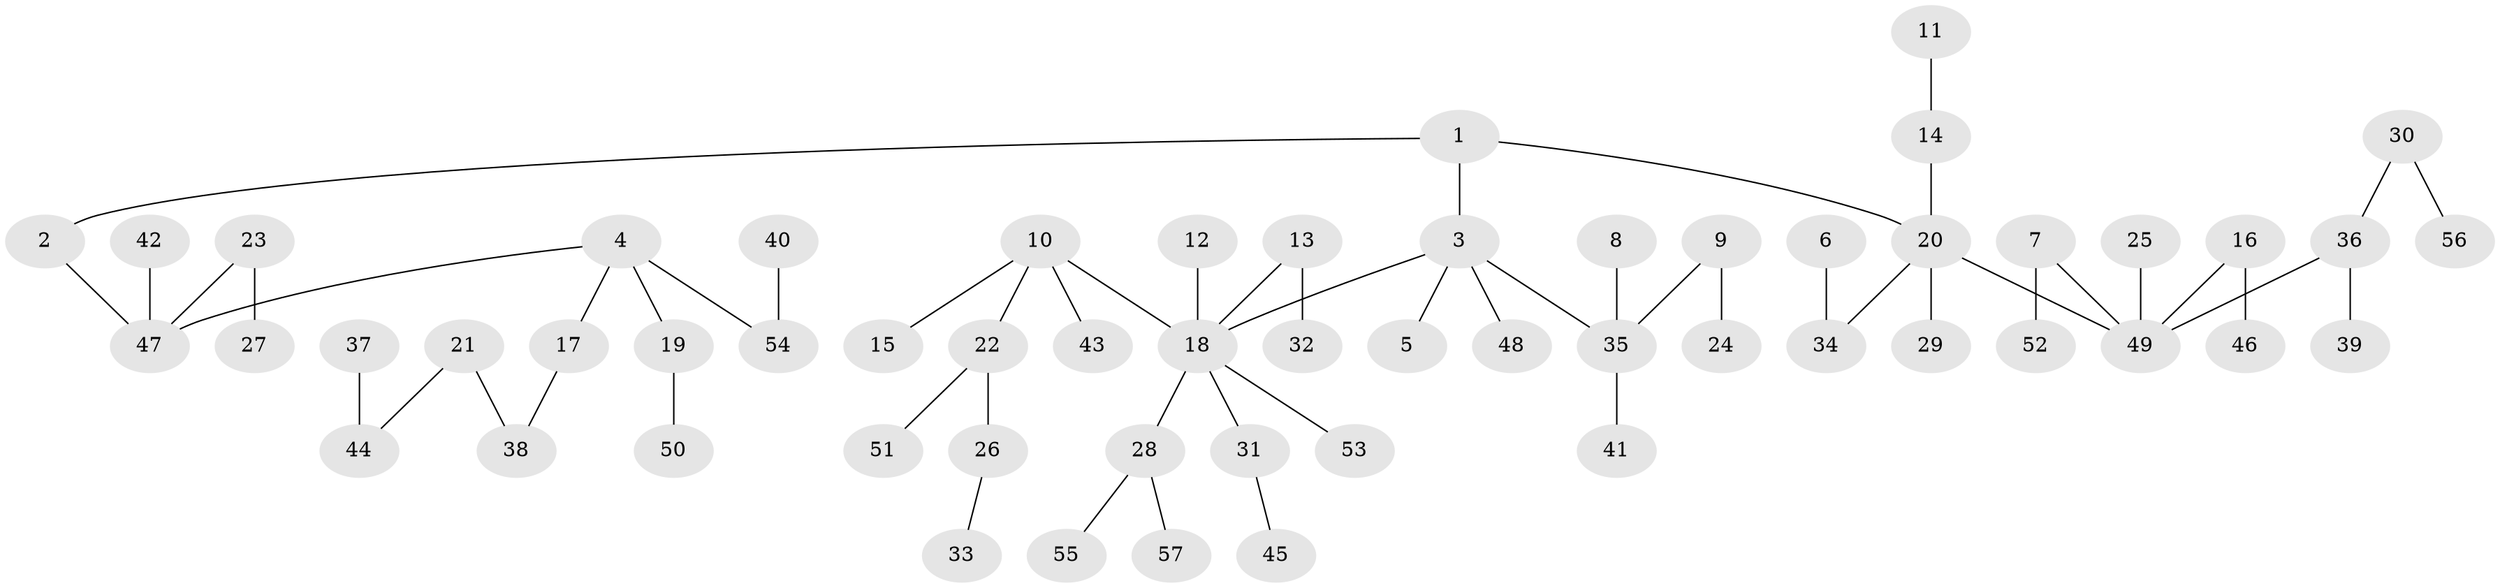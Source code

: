// original degree distribution, {4: 0.04424778761061947, 6: 0.017699115044247787, 2: 0.2743362831858407, 1: 0.48672566371681414, 5: 0.02654867256637168, 8: 0.008849557522123894, 7: 0.008849557522123894, 3: 0.13274336283185842}
// Generated by graph-tools (version 1.1) at 2025/02/03/09/25 03:02:18]
// undirected, 57 vertices, 56 edges
graph export_dot {
graph [start="1"]
  node [color=gray90,style=filled];
  1;
  2;
  3;
  4;
  5;
  6;
  7;
  8;
  9;
  10;
  11;
  12;
  13;
  14;
  15;
  16;
  17;
  18;
  19;
  20;
  21;
  22;
  23;
  24;
  25;
  26;
  27;
  28;
  29;
  30;
  31;
  32;
  33;
  34;
  35;
  36;
  37;
  38;
  39;
  40;
  41;
  42;
  43;
  44;
  45;
  46;
  47;
  48;
  49;
  50;
  51;
  52;
  53;
  54;
  55;
  56;
  57;
  1 -- 2 [weight=1.0];
  1 -- 3 [weight=1.0];
  1 -- 20 [weight=1.0];
  2 -- 47 [weight=1.0];
  3 -- 5 [weight=1.0];
  3 -- 18 [weight=1.0];
  3 -- 35 [weight=1.0];
  3 -- 48 [weight=1.0];
  4 -- 17 [weight=1.0];
  4 -- 19 [weight=1.0];
  4 -- 47 [weight=1.0];
  4 -- 54 [weight=1.0];
  6 -- 34 [weight=1.0];
  7 -- 49 [weight=1.0];
  7 -- 52 [weight=1.0];
  8 -- 35 [weight=1.0];
  9 -- 24 [weight=1.0];
  9 -- 35 [weight=1.0];
  10 -- 15 [weight=1.0];
  10 -- 18 [weight=1.0];
  10 -- 22 [weight=1.0];
  10 -- 43 [weight=1.0];
  11 -- 14 [weight=1.0];
  12 -- 18 [weight=1.0];
  13 -- 18 [weight=1.0];
  13 -- 32 [weight=1.0];
  14 -- 20 [weight=1.0];
  16 -- 46 [weight=1.0];
  16 -- 49 [weight=1.0];
  17 -- 38 [weight=1.0];
  18 -- 28 [weight=1.0];
  18 -- 31 [weight=1.0];
  18 -- 53 [weight=1.0];
  19 -- 50 [weight=1.0];
  20 -- 29 [weight=1.0];
  20 -- 34 [weight=1.0];
  20 -- 49 [weight=1.0];
  21 -- 38 [weight=1.0];
  21 -- 44 [weight=1.0];
  22 -- 26 [weight=1.0];
  22 -- 51 [weight=1.0];
  23 -- 27 [weight=1.0];
  23 -- 47 [weight=1.0];
  25 -- 49 [weight=1.0];
  26 -- 33 [weight=1.0];
  28 -- 55 [weight=1.0];
  28 -- 57 [weight=1.0];
  30 -- 36 [weight=1.0];
  30 -- 56 [weight=1.0];
  31 -- 45 [weight=1.0];
  35 -- 41 [weight=1.0];
  36 -- 39 [weight=1.0];
  36 -- 49 [weight=1.0];
  37 -- 44 [weight=1.0];
  40 -- 54 [weight=1.0];
  42 -- 47 [weight=1.0];
}
